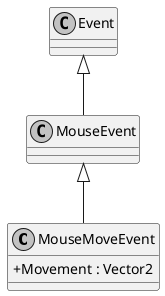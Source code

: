 @startuml
skinparam monochrome true
skinparam classAttributeIconSize 0

class MouseMoveEvent {
    + Movement : Vector2
}
MouseEvent <|-- MouseMoveEvent
Event <|-- MouseEvent
@enduml
